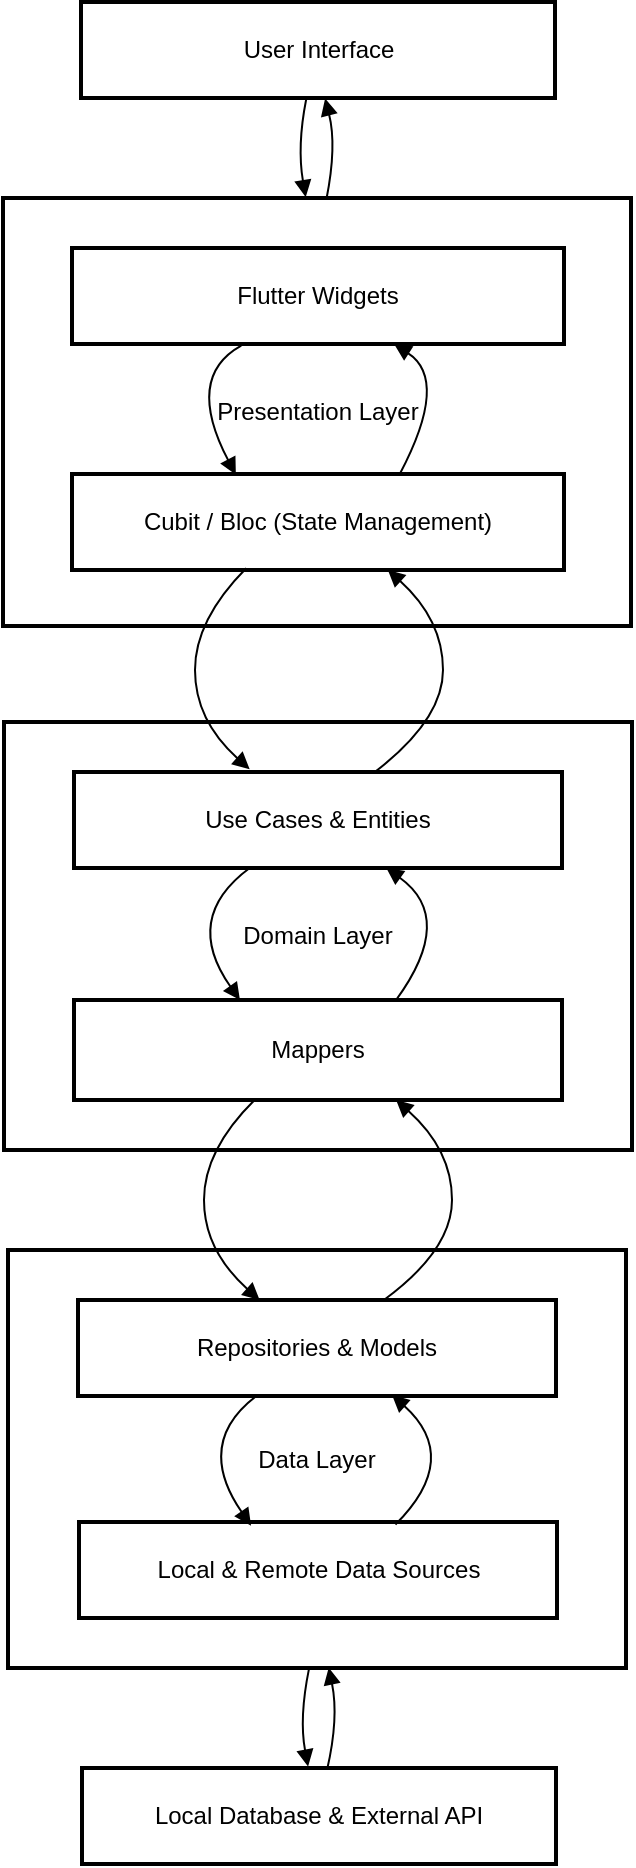 <mxfile version="26.0.11">
  <diagram name="Page-1" id="W4fyqxIYFmOJR6YJLGtv">
    <mxGraphModel dx="2084" dy="1556" grid="1" gridSize="10" guides="1" tooltips="1" connect="1" arrows="1" fold="1" page="0" pageScale="1" pageWidth="850" pageHeight="1100" math="0" shadow="0">
      <root>
        <mxCell id="0" />
        <mxCell id="1" parent="0" />
        <mxCell id="T67Tv0SIsGlCBZyNrzG4-1" value="Presentation Layer" style="whiteSpace=wrap;strokeWidth=2;fillColor=none;" parent="1" vertex="1">
          <mxGeometry x="39.5" y="-65" width="314" height="214" as="geometry" />
        </mxCell>
        <mxCell id="gwe4jYJQKUcS6VC4nsIh-1" value="Data Layer" style="whiteSpace=wrap;strokeWidth=2;fillColor=none;" parent="1" vertex="1">
          <mxGeometry x="42" y="461" width="309" height="209" as="geometry" />
        </mxCell>
        <mxCell id="gwe4jYJQKUcS6VC4nsIh-2" value="Domain Layer" style="whiteSpace=wrap;strokeWidth=2;fillColor=none;" parent="1" vertex="1">
          <mxGeometry x="40" y="197" width="314" height="214" as="geometry" />
        </mxCell>
        <mxCell id="gwe4jYJQKUcS6VC4nsIh-3" value="Flutter Widgets" style="whiteSpace=wrap;strokeWidth=2;fillColor=none;" parent="1" vertex="1">
          <mxGeometry x="74" y="-40" width="246" height="48" as="geometry" />
        </mxCell>
        <mxCell id="gwe4jYJQKUcS6VC4nsIh-4" value="Cubit / Bloc (State Management)" style="whiteSpace=wrap;strokeWidth=2;fillColor=none;" parent="1" vertex="1">
          <mxGeometry x="74" y="73" width="246" height="48" as="geometry" />
        </mxCell>
        <mxCell id="gwe4jYJQKUcS6VC4nsIh-5" value="Use Cases &amp; Entities" style="whiteSpace=wrap;strokeWidth=2;fillColor=none;" parent="1" vertex="1">
          <mxGeometry x="75" y="222" width="244" height="48" as="geometry" />
        </mxCell>
        <mxCell id="gwe4jYJQKUcS6VC4nsIh-6" value="Mappers" style="whiteSpace=wrap;strokeWidth=2;fillColor=none;" parent="1" vertex="1">
          <mxGeometry x="75" y="336" width="244" height="50" as="geometry" />
        </mxCell>
        <mxCell id="gwe4jYJQKUcS6VC4nsIh-7" value="Repositories &amp; Models" style="whiteSpace=wrap;strokeWidth=2;fillColor=none;" parent="1" vertex="1">
          <mxGeometry x="77" y="486" width="239" height="48" as="geometry" />
        </mxCell>
        <mxCell id="gwe4jYJQKUcS6VC4nsIh-8" value="Local Database &amp; External API" style="whiteSpace=wrap;strokeWidth=2;fillColor=none;" parent="1" vertex="1">
          <mxGeometry x="79" y="720" width="237" height="48" as="geometry" />
        </mxCell>
        <mxCell id="gwe4jYJQKUcS6VC4nsIh-11" value="" style="curved=1;startArrow=none;endArrow=block;exitX=0.36;exitY=1;entryX=0.34;entryY=0;rounded=0;" parent="1" source="gwe4jYJQKUcS6VC4nsIh-5" target="gwe4jYJQKUcS6VC4nsIh-6" edge="1">
          <mxGeometry relative="1" as="geometry">
            <Array as="points">
              <mxPoint x="129" y="295" />
            </Array>
          </mxGeometry>
        </mxCell>
        <mxCell id="gwe4jYJQKUcS6VC4nsIh-12" value="" style="curved=1;startArrow=none;endArrow=block;exitX=0.37;exitY=1;entryX=0.38;entryY=0;rounded=0;" parent="1" source="gwe4jYJQKUcS6VC4nsIh-6" target="gwe4jYJQKUcS6VC4nsIh-7" edge="1">
          <mxGeometry relative="1" as="geometry">
            <Array as="points">
              <mxPoint x="140" y="411" />
              <mxPoint x="140" y="461" />
            </Array>
          </mxGeometry>
        </mxCell>
        <mxCell id="gwe4jYJQKUcS6VC4nsIh-15" value="" style="curved=1;startArrow=none;endArrow=block;exitX=0.64;exitY=0;entryX=0.66;entryY=1;rounded=0;" parent="1" source="gwe4jYJQKUcS6VC4nsIh-7" target="gwe4jYJQKUcS6VC4nsIh-6" edge="1">
          <mxGeometry relative="1" as="geometry">
            <Array as="points">
              <mxPoint x="264" y="461" />
              <mxPoint x="264" y="411" />
            </Array>
          </mxGeometry>
        </mxCell>
        <mxCell id="gwe4jYJQKUcS6VC4nsIh-16" value="" style="curved=1;startArrow=none;endArrow=block;exitX=0.66;exitY=0;entryX=0.64;entryY=1;rounded=0;" parent="1" source="gwe4jYJQKUcS6VC4nsIh-6" target="gwe4jYJQKUcS6VC4nsIh-5" edge="1">
          <mxGeometry relative="1" as="geometry">
            <Array as="points">
              <mxPoint x="266" y="295" />
            </Array>
          </mxGeometry>
        </mxCell>
        <mxCell id="AJBxRJjiNemSvG06UV6L-1" value="Local &amp; Remote Data Sources" style="whiteSpace=wrap;strokeWidth=2;fillColor=none;" parent="1" vertex="1">
          <mxGeometry x="77.5" y="597" width="239" height="48" as="geometry" />
        </mxCell>
        <mxCell id="AJBxRJjiNemSvG06UV6L-2" value="" style="curved=1;startArrow=none;endArrow=block;entryX=0.36;entryY=0.038;rounded=0;entryDx=0;entryDy=0;entryPerimeter=0;exitX=0.374;exitY=0.997;exitDx=0;exitDy=0;exitPerimeter=0;" parent="1" source="gwe4jYJQKUcS6VC4nsIh-7" target="AJBxRJjiNemSvG06UV6L-1" edge="1">
          <mxGeometry relative="1" as="geometry">
            <Array as="points">
              <mxPoint x="135" y="557.5" />
            </Array>
            <mxPoint x="168" y="534" as="sourcePoint" />
            <mxPoint x="164" y="598.5" as="targetPoint" />
          </mxGeometry>
        </mxCell>
        <mxCell id="AJBxRJjiNemSvG06UV6L-4" value="" style="curved=1;startArrow=none;endArrow=block;exitX=0.662;exitY=0.026;entryX=0.657;entryY=0.989;rounded=0;entryDx=0;entryDy=0;entryPerimeter=0;exitDx=0;exitDy=0;exitPerimeter=0;" parent="1" source="AJBxRJjiNemSvG06UV6L-1" target="gwe4jYJQKUcS6VC4nsIh-7" edge="1">
          <mxGeometry relative="1" as="geometry">
            <Array as="points">
              <mxPoint x="269" y="565" />
            </Array>
            <mxPoint x="236.843" y="597.38" as="sourcePoint" />
            <mxPoint x="232.997" y="533.612" as="targetPoint" />
          </mxGeometry>
        </mxCell>
        <mxCell id="AJBxRJjiNemSvG06UV6L-5" value="" style="curved=1;startArrow=none;endArrow=block;exitX=0.487;exitY=1.002;entryX=0.477;entryY=-0.015;rounded=0;exitDx=0;exitDy=0;exitPerimeter=0;entryDx=0;entryDy=0;entryPerimeter=0;" parent="1" source="gwe4jYJQKUcS6VC4nsIh-1" target="gwe4jYJQKUcS6VC4nsIh-8" edge="1">
          <mxGeometry relative="1" as="geometry">
            <Array as="points">
              <mxPoint x="187.5" y="695" />
            </Array>
            <mxPoint x="192.5" y="670" as="sourcePoint" />
            <mxPoint x="192.5" y="720" as="targetPoint" />
          </mxGeometry>
        </mxCell>
        <mxCell id="AJBxRJjiNemSvG06UV6L-6" value="" style="curved=1;startArrow=none;endArrow=block;exitX=0.517;exitY=0.019;entryX=0.519;entryY=0.999;rounded=0;entryDx=0;entryDy=0;entryPerimeter=0;exitDx=0;exitDy=0;exitPerimeter=0;" parent="1" source="gwe4jYJQKUcS6VC4nsIh-8" target="gwe4jYJQKUcS6VC4nsIh-1" edge="1">
          <mxGeometry relative="1" as="geometry">
            <Array as="points">
              <mxPoint x="207.5" y="695" />
            </Array>
            <mxPoint x="202.5" y="720" as="sourcePoint" />
            <mxPoint x="202.5" y="670" as="targetPoint" />
          </mxGeometry>
        </mxCell>
        <mxCell id="T67Tv0SIsGlCBZyNrzG4-2" value="" style="curved=1;startArrow=none;endArrow=block;entryX=0.333;entryY=0.008;rounded=0;entryDx=0;entryDy=0;entryPerimeter=0;exitX=0.344;exitY=1.016;exitDx=0;exitDy=0;exitPerimeter=0;" parent="1" source="gwe4jYJQKUcS6VC4nsIh-3" target="gwe4jYJQKUcS6VC4nsIh-4" edge="1">
          <mxGeometry relative="1" as="geometry">
            <Array as="points">
              <mxPoint x="130.23" y="24.5" />
            </Array>
            <mxPoint x="161.23" y="1" as="sourcePoint" />
            <mxPoint x="159.23" y="66" as="targetPoint" />
          </mxGeometry>
        </mxCell>
        <mxCell id="T67Tv0SIsGlCBZyNrzG4-3" value="" style="curved=1;startArrow=none;endArrow=block;exitX=0.666;exitY=0.002;rounded=0;exitDx=0;exitDy=0;exitPerimeter=0;entryX=0.655;entryY=1.003;entryDx=0;entryDy=0;entryPerimeter=0;" parent="1" source="gwe4jYJQKUcS6VC4nsIh-4" target="gwe4jYJQKUcS6VC4nsIh-3" edge="1">
          <mxGeometry relative="1" as="geometry">
            <Array as="points">
              <mxPoint x="262.77" y="25.9" />
            </Array>
            <mxPoint x="231.23" y="65" as="sourcePoint" />
            <mxPoint x="233" as="targetPoint" />
          </mxGeometry>
        </mxCell>
        <mxCell id="T67Tv0SIsGlCBZyNrzG4-4" value="" style="curved=1;startArrow=none;endArrow=block;exitX=0.354;exitY=0.982;entryX=0.36;entryY=-0.028;rounded=0;exitDx=0;exitDy=0;exitPerimeter=0;entryDx=0;entryDy=0;entryPerimeter=0;" parent="1" source="gwe4jYJQKUcS6VC4nsIh-4" target="gwe4jYJQKUcS6VC4nsIh-5" edge="1">
          <mxGeometry relative="1" as="geometry">
            <Array as="points">
              <mxPoint x="135.5" y="146" />
              <mxPoint x="135.5" y="196" />
            </Array>
            <mxPoint x="160.5" y="121" as="sourcePoint" />
            <mxPoint x="163.5" y="221" as="targetPoint" />
          </mxGeometry>
        </mxCell>
        <mxCell id="T67Tv0SIsGlCBZyNrzG4-5" value="" style="curved=1;startArrow=none;endArrow=block;exitX=0.615;exitY=0.006;entryX=0.642;entryY=0.999;rounded=0;exitDx=0;exitDy=0;exitPerimeter=0;entryDx=0;entryDy=0;entryPerimeter=0;" parent="1" source="gwe4jYJQKUcS6VC4nsIh-5" target="gwe4jYJQKUcS6VC4nsIh-4" edge="1">
          <mxGeometry relative="1" as="geometry">
            <Array as="points">
              <mxPoint x="259.5" y="196" />
              <mxPoint x="259.5" y="146" />
            </Array>
            <mxPoint x="225.5" y="221" as="sourcePoint" />
            <mxPoint x="231.5" y="121" as="targetPoint" />
          </mxGeometry>
        </mxCell>
        <mxCell id="T67Tv0SIsGlCBZyNrzG4-6" value="User Interface" style="whiteSpace=wrap;strokeWidth=2;fillColor=none;" parent="1" vertex="1">
          <mxGeometry x="78.5" y="-163" width="237" height="48" as="geometry" />
        </mxCell>
        <mxCell id="T67Tv0SIsGlCBZyNrzG4-7" value="" style="curved=1;startArrow=none;endArrow=block;exitX=0.475;exitY=1.015;entryX=0.482;entryY=-0.002;rounded=0;exitDx=0;exitDy=0;exitPerimeter=0;entryDx=0;entryDy=0;entryPerimeter=0;" parent="1" source="T67Tv0SIsGlCBZyNrzG4-6" target="T67Tv0SIsGlCBZyNrzG4-1" edge="1">
          <mxGeometry relative="1" as="geometry">
            <Array as="points">
              <mxPoint x="186.5" y="-91" />
            </Array>
            <mxPoint x="191" y="-116" as="sourcePoint" />
            <mxPoint x="191" y="-67" as="targetPoint" />
          </mxGeometry>
        </mxCell>
        <mxCell id="T67Tv0SIsGlCBZyNrzG4-8" value="" style="curved=1;startArrow=none;endArrow=block;exitX=0.515;exitY=0.003;entryX=0.515;entryY=1.006;rounded=0;entryDx=0;entryDy=0;entryPerimeter=0;exitDx=0;exitDy=0;exitPerimeter=0;" parent="1" source="T67Tv0SIsGlCBZyNrzG4-1" target="T67Tv0SIsGlCBZyNrzG4-6" edge="1">
          <mxGeometry relative="1" as="geometry">
            <Array as="points">
              <mxPoint x="206.5" y="-91" />
            </Array>
            <mxPoint x="201" y="-65" as="sourcePoint" />
            <mxPoint x="201" y="-116" as="targetPoint" />
          </mxGeometry>
        </mxCell>
      </root>
    </mxGraphModel>
  </diagram>
</mxfile>
